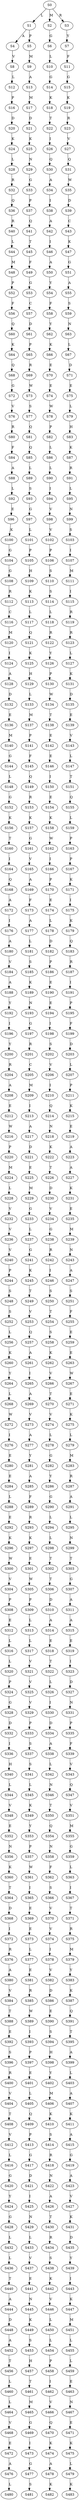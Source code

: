 strict digraph  {
	S0 -> S1 [ label = L ];
	S0 -> S2 [ label = M ];
	S0 -> S3 [ label = R ];
	S1 -> S4 [ label = A ];
	S1 -> S5 [ label = P ];
	S2 -> S6 [ label = G ];
	S3 -> S7 [ label = Y ];
	S4 -> S8 [ label = V ];
	S5 -> S9 [ label = M ];
	S6 -> S10 [ label = L ];
	S7 -> S11 [ label = F ];
	S8 -> S12 [ label = L ];
	S9 -> S13 [ label = A ];
	S10 -> S14 [ label = G ];
	S11 -> S15 [ label = G ];
	S12 -> S16 [ label = P ];
	S13 -> S17 [ label = M ];
	S14 -> S18 [ label = K ];
	S15 -> S19 [ label = K ];
	S16 -> S20 [ label = D ];
	S17 -> S21 [ label = D ];
	S18 -> S22 [ label = T ];
	S19 -> S23 [ label = R ];
	S20 -> S24 [ label = K ];
	S21 -> S25 [ label = K ];
	S22 -> S26 [ label = I ];
	S23 -> S27 [ label = V ];
	S24 -> S28 [ label = L ];
	S25 -> S29 [ label = N ];
	S26 -> S30 [ label = Q ];
	S27 -> S31 [ label = Q ];
	S28 -> S32 [ label = R ];
	S29 -> S33 [ label = G ];
	S30 -> S34 [ label = A ];
	S31 -> S35 [ label = W ];
	S32 -> S36 [ label = Q ];
	S33 -> S37 [ label = P ];
	S34 -> S38 [ label = I ];
	S35 -> S39 [ label = D ];
	S36 -> S40 [ label = R ];
	S37 -> S41 [ label = Q ];
	S38 -> S42 [ label = A ];
	S39 -> S43 [ label = C ];
	S40 -> S44 [ label = L ];
	S41 -> S45 [ label = T ];
	S42 -> S46 [ label = I ];
	S43 -> S47 [ label = K ];
	S44 -> S48 [ label = M ];
	S45 -> S49 [ label = F ];
	S46 -> S50 [ label = A ];
	S47 -> S51 [ label = G ];
	S48 -> S52 [ label = P ];
	S49 -> S53 [ label = G ];
	S50 -> S54 [ label = Y ];
	S51 -> S55 [ label = A ];
	S52 -> S56 [ label = F ];
	S53 -> S57 [ label = C ];
	S54 -> S58 [ label = F ];
	S55 -> S59 [ label = S ];
	S56 -> S60 [ label = Q ];
	S57 -> S61 [ label = D ];
	S58 -> S62 [ label = Y ];
	S59 -> S63 [ label = N ];
	S60 -> S64 [ label = K ];
	S61 -> S65 [ label = P ];
	S62 -> S66 [ label = K ];
	S63 -> S67 [ label = L ];
	S64 -> S68 [ label = Q ];
	S65 -> S69 [ label = R ];
	S66 -> S70 [ label = E ];
	S67 -> S71 [ label = D ];
	S68 -> S72 [ label = G ];
	S69 -> S73 [ label = W ];
	S70 -> S74 [ label = E ];
	S71 -> S75 [ label = E ];
	S72 -> S76 [ label = V ];
	S73 -> S77 [ label = S ];
	S74 -> S78 [ label = W ];
	S75 -> S79 [ label = L ];
	S76 -> S80 [ label = R ];
	S77 -> S81 [ label = Q ];
	S78 -> S82 [ label = P ];
	S79 -> S83 [ label = H ];
	S80 -> S84 [ label = F ];
	S81 -> S85 [ label = Q ];
	S82 -> S86 [ label = L ];
	S83 -> S87 [ label = K ];
	S84 -> S88 [ label = A ];
	S85 -> S89 [ label = L ];
	S86 -> S90 [ label = L ];
	S87 -> S91 [ label = R ];
	S88 -> S92 [ label = L ];
	S89 -> S93 [ label = S ];
	S90 -> S94 [ label = I ];
	S91 -> S95 [ label = L ];
	S92 -> S96 [ label = E ];
	S93 -> S97 [ label = G ];
	S94 -> S98 [ label = V ];
	S95 -> S99 [ label = N ];
	S96 -> S100 [ label = K ];
	S97 -> S101 [ label = L ];
	S98 -> S102 [ label = V ];
	S99 -> S103 [ label = S ];
	S100 -> S104 [ label = G ];
	S101 -> S105 [ label = P ];
	S102 -> S106 [ label = P ];
	S103 -> S107 [ label = I ];
	S104 -> S108 [ label = G ];
	S105 -> S109 [ label = H ];
	S106 -> S110 [ label = S ];
	S107 -> S111 [ label = M ];
	S108 -> S112 [ label = R ];
	S109 -> S113 [ label = K ];
	S110 -> S114 [ label = S ];
	S111 -> S115 [ label = I ];
	S112 -> S116 [ label = C ];
	S113 -> S117 [ label = L ];
	S114 -> S118 [ label = L ];
	S115 -> S119 [ label = R ];
	S116 -> S120 [ label = M ];
	S117 -> S121 [ label = Q ];
	S118 -> S122 [ label = R ];
	S119 -> S123 [ label = R ];
	S120 -> S124 [ label = I ];
	S121 -> S125 [ label = K ];
	S122 -> S126 [ label = Y ];
	S123 -> S127 [ label = L ];
	S124 -> S128 [ label = A ];
	S125 -> S129 [ label = H ];
	S126 -> S130 [ label = P ];
	S127 -> S131 [ label = K ];
	S128 -> S132 [ label = D ];
	S129 -> S133 [ label = L ];
	S130 -> S134 [ label = W ];
	S131 -> S135 [ label = D ];
	S132 -> S136 [ label = E ];
	S133 -> S137 [ label = M ];
	S134 -> S138 [ label = T ];
	S135 -> S139 [ label = E ];
	S136 -> S140 [ label = M ];
	S137 -> S141 [ label = P ];
	S138 -> S142 [ label = E ];
	S139 -> S143 [ label = V ];
	S140 -> S144 [ label = G ];
	S141 -> S145 [ label = F ];
	S142 -> S146 [ label = E ];
	S143 -> S147 [ label = L ];
	S144 -> S148 [ label = L ];
	S145 -> S149 [ label = Q ];
	S146 -> S150 [ label = I ];
	S147 -> S151 [ label = T ];
	S148 -> S152 [ label = G ];
	S149 -> S153 [ label = R ];
	S150 -> S154 [ label = E ];
	S151 -> S155 [ label = Q ];
	S152 -> S156 [ label = K ];
	S153 -> S157 [ label = K ];
	S154 -> S158 [ label = K ];
	S155 -> S159 [ label = L ];
	S156 -> S160 [ label = T ];
	S157 -> S161 [ label = G ];
	S158 -> S162 [ label = W ];
	S159 -> S163 [ label = P ];
	S160 -> S164 [ label = I ];
	S161 -> S165 [ label = V ];
	S162 -> S166 [ label = I ];
	S163 -> S167 [ label = P ];
	S164 -> S168 [ label = Q ];
	S165 -> S169 [ label = A ];
	S166 -> S170 [ label = P ];
	S167 -> S171 [ label = K ];
	S168 -> S172 [ label = A ];
	S169 -> S173 [ label = F ];
	S170 -> S174 [ label = E ];
	S171 -> S175 [ label = I ];
	S172 -> S176 [ label = I ];
	S173 -> S177 [ label = A ];
	S174 -> S178 [ label = L ];
	S175 -> S179 [ label = K ];
	S176 -> S180 [ label = A ];
	S177 -> S181 [ label = L ];
	S178 -> S182 [ label = D ];
	S179 -> S183 [ label = Q ];
	S180 -> S184 [ label = V ];
	S181 -> S185 [ label = S ];
	S182 -> S186 [ label = P ];
	S183 -> S187 [ label = R ];
	S184 -> S188 [ label = A ];
	S185 -> S189 [ label = K ];
	S186 -> S190 [ label = E ];
	S187 -> S191 [ label = I ];
	S188 -> S192 [ label = Y ];
	S189 -> S193 [ label = N ];
	S190 -> S194 [ label = E ];
	S191 -> S195 [ label = P ];
	S192 -> S196 [ label = I ];
	S193 -> S197 [ label = G ];
	S194 -> S198 [ label = I ];
	S195 -> S199 [ label = F ];
	S196 -> S200 [ label = Y ];
	S197 -> S201 [ label = R ];
	S198 -> S202 [ label = S ];
	S199 -> S203 [ label = D ];
	S200 -> S204 [ label = R ];
	S201 -> S205 [ label = C ];
	S202 -> S206 [ label = V ];
	S203 -> S207 [ label = L ];
	S204 -> S208 [ label = A ];
	S205 -> S209 [ label = M ];
	S206 -> S210 [ label = I ];
	S207 -> S211 [ label = P ];
	S208 -> S212 [ label = E ];
	S209 -> S213 [ label = I ];
	S210 -> S214 [ label = Q ];
	S211 -> S215 [ label = K ];
	S212 -> S216 [ label = W ];
	S213 -> S217 [ label = A ];
	S214 -> S218 [ label = N ];
	S215 -> S219 [ label = E ];
	S216 -> S220 [ label = P ];
	S217 -> S221 [ label = D ];
	S218 -> S222 [ label = K ];
	S219 -> S223 [ label = A ];
	S220 -> S224 [ label = M ];
	S221 -> S225 [ label = E ];
	S222 -> S226 [ label = T ];
	S223 -> S227 [ label = A ];
	S224 -> S228 [ label = L ];
	S225 -> S229 [ label = M ];
	S226 -> S230 [ label = D ];
	S227 -> S231 [ label = K ];
	S228 -> S232 [ label = V ];
	S229 -> S233 [ label = G ];
	S230 -> S234 [ label = V ];
	S231 -> S235 [ label = E ];
	S232 -> S236 [ label = V ];
	S233 -> S237 [ label = L ];
	S234 -> S238 [ label = G ];
	S235 -> S239 [ label = M ];
	S236 -> S240 [ label = V ];
	S237 -> S241 [ label = G ];
	S238 -> S242 [ label = R ];
	S239 -> S243 [ label = N ];
	S240 -> S244 [ label = P ];
	S241 -> S245 [ label = K ];
	S242 -> S246 [ label = I ];
	S243 -> S247 [ label = A ];
	S244 -> S248 [ label = S ];
	S245 -> S249 [ label = T ];
	S246 -> S250 [ label = S ];
	S247 -> S251 [ label = S ];
	S248 -> S252 [ label = S ];
	S249 -> S253 [ label = V ];
	S250 -> S254 [ label = T ];
	S251 -> S255 [ label = F ];
	S252 -> S256 [ label = L ];
	S253 -> S257 [ label = Q ];
	S254 -> S258 [ label = S ];
	S255 -> S259 [ label = E ];
	S256 -> S260 [ label = K ];
	S257 -> S261 [ label = A ];
	S258 -> S262 [ label = K ];
	S259 -> S263 [ label = E ];
	S260 -> S264 [ label = Y ];
	S261 -> S265 [ label = I ];
	S262 -> S266 [ label = V ];
	S263 -> S267 [ label = W ];
	S264 -> S268 [ label = L ];
	S265 -> S269 [ label = A ];
	S266 -> S270 [ label = T ];
	S267 -> S271 [ label = E ];
	S268 -> S272 [ label = W ];
	S269 -> S273 [ label = V ];
	S270 -> S274 [ label = V ];
	S271 -> S275 [ label = K ];
	S272 -> S276 [ label = I ];
	S273 -> S277 [ label = A ];
	S274 -> S278 [ label = L ];
	S275 -> S279 [ label = L ];
	S276 -> S280 [ label = E ];
	S277 -> S281 [ label = Y ];
	S278 -> S282 [ label = G ];
	S279 -> S283 [ label = M ];
	S280 -> S284 [ label = E ];
	S281 -> S285 [ label = A ];
	S282 -> S286 [ label = Y ];
	S283 -> S287 [ label = R ];
	S284 -> S288 [ label = L ];
	S285 -> S289 [ label = F ];
	S286 -> S290 [ label = G ];
	S287 -> S291 [ label = A ];
	S288 -> S292 [ label = E ];
	S289 -> S293 [ label = R ];
	S290 -> S294 [ label = L ];
	S291 -> S295 [ label = L ];
	S292 -> S296 [ label = K ];
	S293 -> S297 [ label = K ];
	S294 -> S298 [ label = L ];
	S295 -> S299 [ label = N ];
	S296 -> S300 [ label = W ];
	S297 -> S301 [ label = E ];
	S298 -> S302 [ label = T ];
	S299 -> S303 [ label = T ];
	S300 -> S304 [ label = V ];
	S301 -> S305 [ label = W ];
	S302 -> S306 [ label = T ];
	S303 -> S307 [ label = G ];
	S304 -> S308 [ label = P ];
	S305 -> S309 [ label = P ];
	S306 -> S310 [ label = D ];
	S307 -> S311 [ label = A ];
	S308 -> S312 [ label = E ];
	S309 -> S313 [ label = L ];
	S310 -> S314 [ label = A ];
	S311 -> S315 [ label = A ];
	S312 -> S316 [ label = L ];
	S313 -> S317 [ label = L ];
	S314 -> S318 [ label = E ];
	S315 -> S319 [ label = E ];
	S316 -> S320 [ label = L ];
	S317 -> S321 [ label = V ];
	S318 -> S322 [ label = T ];
	S319 -> S323 [ label = I ];
	S320 -> S324 [ label = P ];
	S321 -> S325 [ label = V ];
	S322 -> S326 [ label = L ];
	S323 -> S327 [ label = D ];
	S324 -> S328 [ label = G ];
	S325 -> S329 [ label = V ];
	S326 -> S330 [ label = I ];
	S327 -> S331 [ label = N ];
	S328 -> S332 [ label = D ];
	S329 -> S333 [ label = P ];
	S330 -> S334 [ label = D ];
	S331 -> S335 [ label = P ];
	S332 -> S336 [ label = I ];
	S333 -> S337 [ label = S ];
	S334 -> S338 [ label = A ];
	S335 -> S339 [ label = F ];
	S336 -> S340 [ label = H ];
	S337 -> S341 [ label = S ];
	S338 -> S342 [ label = L ];
	S339 -> S343 [ label = V ];
	S340 -> S344 [ label = L ];
	S341 -> S345 [ label = L ];
	S342 -> S346 [ label = N ];
	S343 -> S347 [ label = Q ];
	S344 -> S348 [ label = V ];
	S345 -> S349 [ label = K ];
	S346 -> S350 [ label = T ];
	S347 -> S351 [ label = V ];
	S348 -> S352 [ label = E ];
	S349 -> S353 [ label = Y ];
	S350 -> S354 [ label = Q ];
	S351 -> S355 [ label = M ];
	S352 -> S356 [ label = N ];
	S353 -> S357 [ label = P ];
	S354 -> S358 [ label = N ];
	S355 -> S359 [ label = G ];
	S356 -> S360 [ label = K ];
	S357 -> S361 [ label = W ];
	S358 -> S362 [ label = F ];
	S359 -> S363 [ label = L ];
	S360 -> S364 [ label = T ];
	S361 -> S365 [ label = I ];
	S362 -> S366 [ label = S ];
	S363 -> S367 [ label = I ];
	S364 -> S368 [ label = D ];
	S365 -> S369 [ label = E ];
	S366 -> S370 [ label = V ];
	S367 -> S371 [ label = T ];
	S368 -> S372 [ label = I ];
	S369 -> S373 [ label = E ];
	S370 -> S374 [ label = V ];
	S371 -> S375 [ label = R ];
	S372 -> S376 [ label = R ];
	S373 -> S377 [ label = L ];
	S374 -> S378 [ label = I ];
	S375 -> S379 [ label = M ];
	S376 -> S380 [ label = A ];
	S377 -> S381 [ label = E ];
	S378 -> S382 [ label = V ];
	S379 -> S383 [ label = Y ];
	S380 -> S384 [ label = V ];
	S381 -> S385 [ label = R ];
	S382 -> S386 [ label = D ];
	S383 -> S387 [ label = K ];
	S384 -> S388 [ label = T ];
	S385 -> S389 [ label = W ];
	S386 -> S390 [ label = E ];
	S387 -> S391 [ label = Q ];
	S388 -> S392 [ label = E ];
	S389 -> S393 [ label = I ];
	S390 -> S394 [ label = S ];
	S391 -> S395 [ label = T ];
	S392 -> S396 [ label = S ];
	S393 -> S397 [ label = P ];
	S394 -> S398 [ label = H ];
	S395 -> S399 [ label = A ];
	S396 -> S400 [ label = R ];
	S397 -> S401 [ label = E ];
	S398 -> S402 [ label = Y ];
	S399 -> S403 [ label = L ];
	S400 -> S404 [ label = V ];
	S401 -> S405 [ label = L ];
	S402 -> S406 [ label = M ];
	S403 -> S407 [ label = A ];
	S404 -> S408 [ label = T ];
	S405 -> S409 [ label = Q ];
	S406 -> S410 [ label = K ];
	S407 -> S411 [ label = K ];
	S408 -> S412 [ label = V ];
	S409 -> S413 [ label = P ];
	S410 -> S414 [ label = S ];
	S411 -> S415 [ label = A ];
	S412 -> S416 [ label = L ];
	S413 -> S417 [ label = G ];
	S414 -> S418 [ label = R ];
	S415 -> S419 [ label = G ];
	S416 -> S420 [ label = G ];
	S417 -> S421 [ label = D ];
	S418 -> S422 [ label = N ];
	S419 -> S423 [ label = A ];
	S420 -> S424 [ label = Y ];
	S421 -> S425 [ label = I ];
	S422 -> S426 [ label = A ];
	S423 -> S427 [ label = V ];
	S424 -> S428 [ label = G ];
	S425 -> S429 [ label = N ];
	S426 -> S430 [ label = T ];
	S427 -> S431 [ label = K ];
	S428 -> S432 [ label = L ];
	S429 -> S433 [ label = L ];
	S430 -> S434 [ label = R ];
	S431 -> S435 [ label = D ];
	S432 -> S436 [ label = L ];
	S433 -> S437 [ label = V ];
	S434 -> S438 [ label = S ];
	S435 -> S439 [ label = Y ];
	S436 -> S440 [ label = T ];
	S437 -> S441 [ label = E ];
	S438 -> S442 [ label = K ];
	S439 -> S443 [ label = I ];
	S440 -> S444 [ label = A ];
	S441 -> S445 [ label = N ];
	S442 -> S446 [ label = V ];
	S443 -> S447 [ label = K ];
	S444 -> S448 [ label = D ];
	S445 -> S449 [ label = K ];
	S446 -> S450 [ label = L ];
	S447 -> S451 [ label = M ];
	S448 -> S452 [ label = A ];
	S449 -> S453 [ label = S ];
	S450 -> S454 [ label = L ];
	S451 -> S455 [ label = L ];
	S452 -> S456 [ label = T ];
	S453 -> S457 [ label = H ];
	S454 -> S458 [ label = P ];
	S455 -> S459 [ label = L ];
	S456 -> S460 [ label = L ];
	S457 -> S461 [ label = T ];
	S458 -> S462 [ label = I ];
	S459 -> S463 [ label = E ];
	S460 -> S464 [ label = L ];
	S461 -> S465 [ label = M ];
	S462 -> S466 [ label = V ];
	S463 -> S467 [ label = N ];
	S464 -> S468 [ label = V ];
	S465 -> S469 [ label = G ];
	S466 -> S470 [ label = Q ];
	S467 -> S471 [ label = E ];
	S468 -> S472 [ label = E ];
	S469 -> S473 [ label = I ];
	S470 -> S474 [ label = K ];
	S471 -> S475 [ label = K ];
	S472 -> S476 [ label = A ];
	S473 -> S477 [ label = G ];
	S474 -> S478 [ label = A ];
	S475 -> S479 [ label = L ];
	S476 -> S480 [ label = L ];
	S477 -> S481 [ label = S ];
	S478 -> S482 [ label = K ];
	S479 -> S483 [ label = K ];
}

